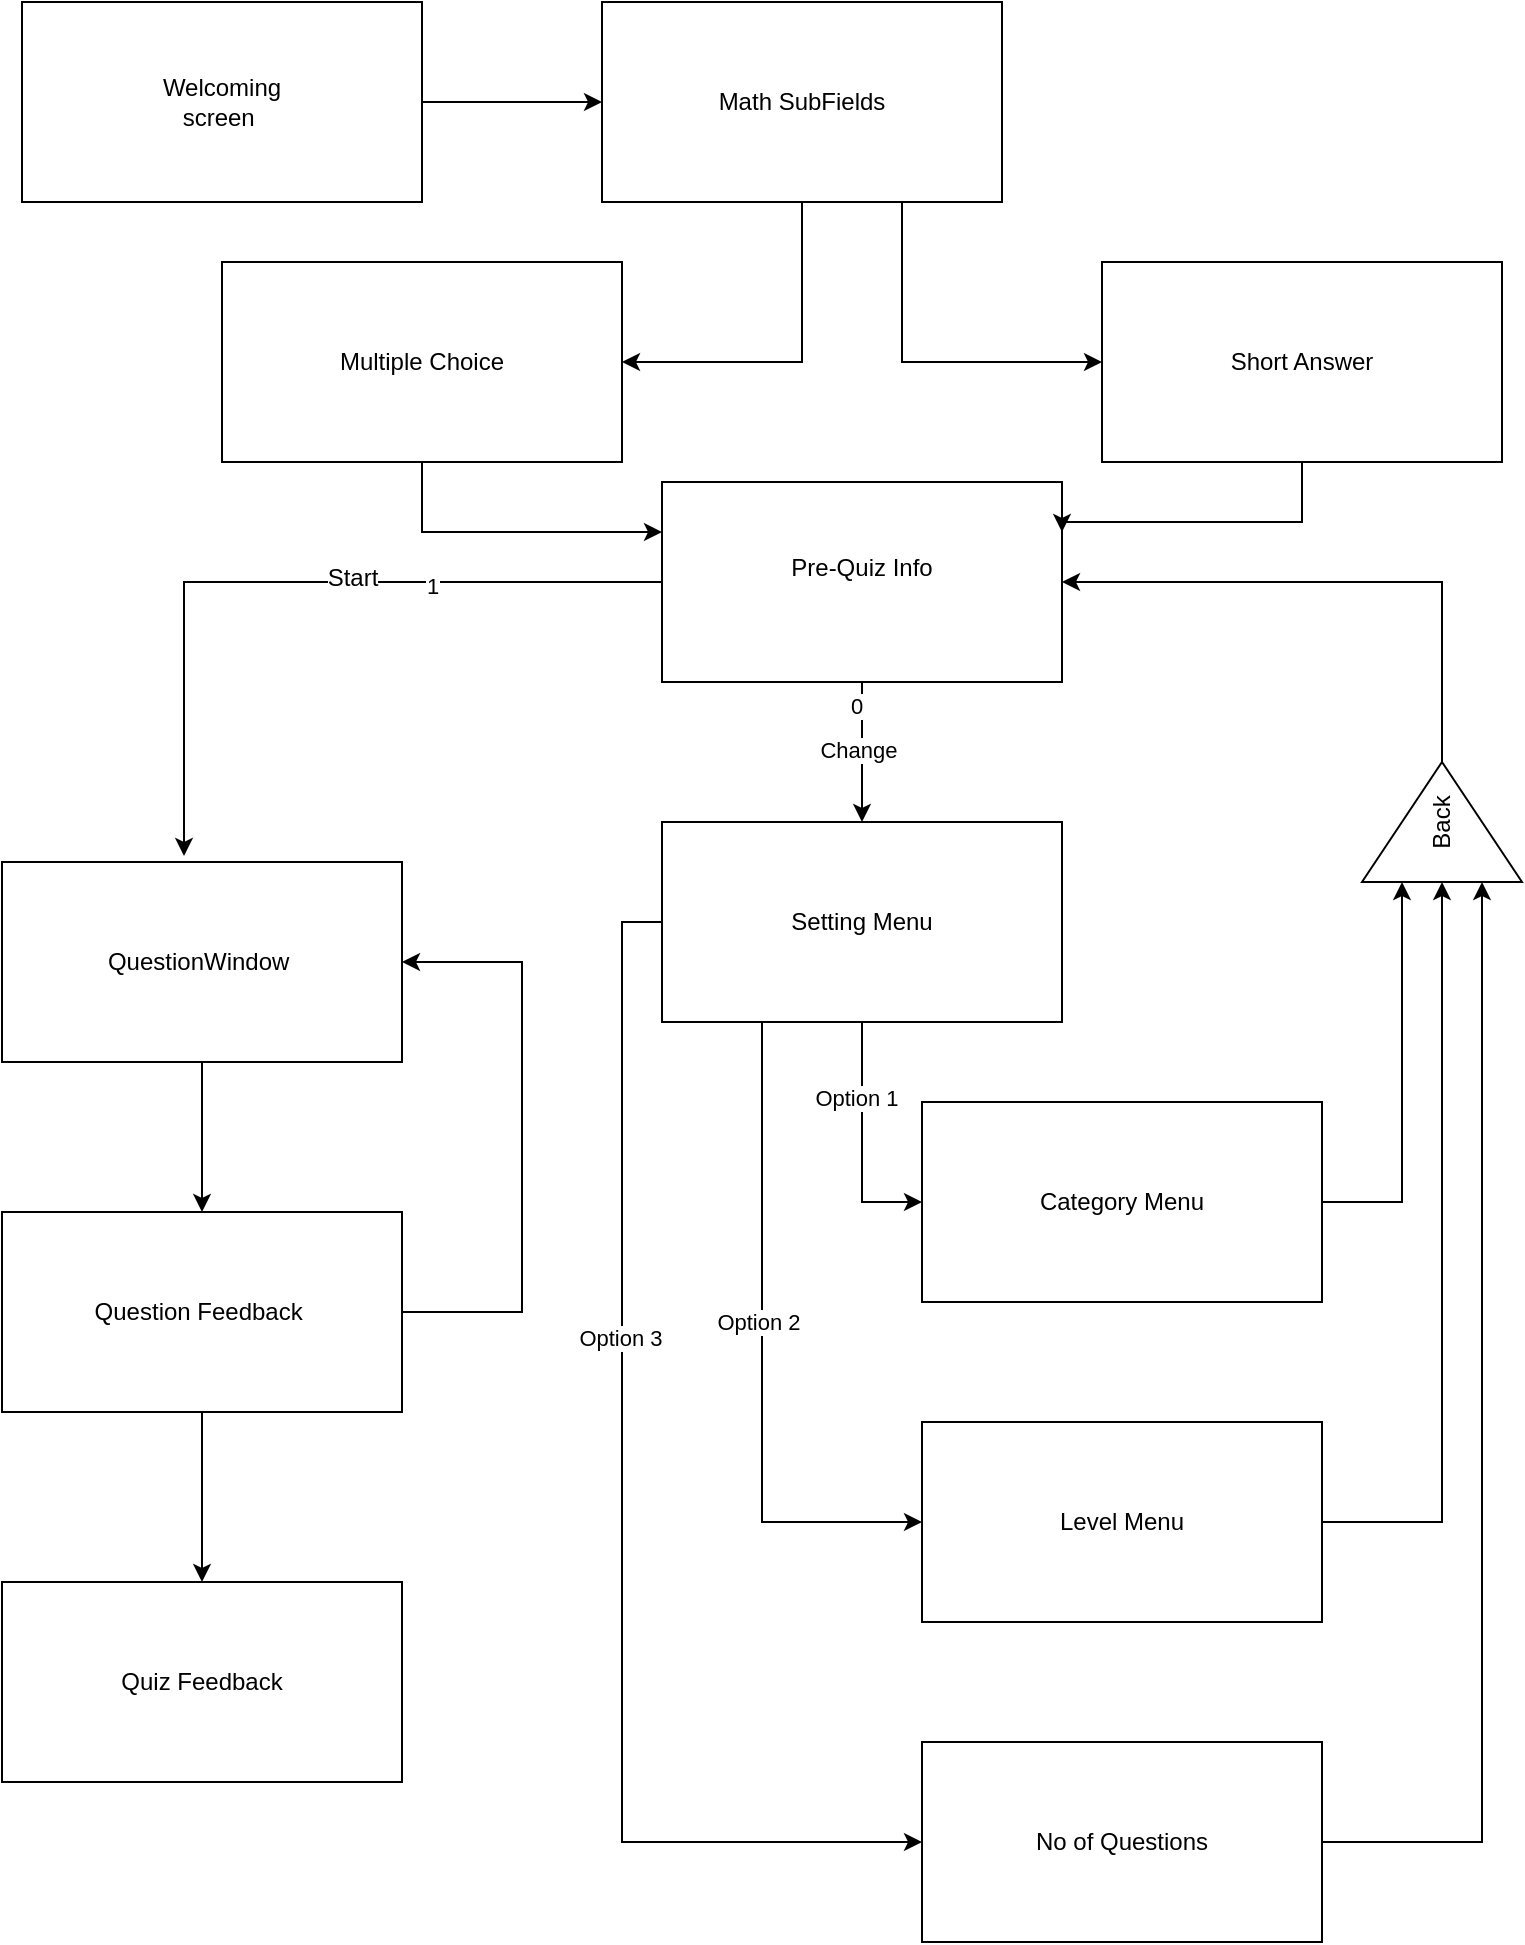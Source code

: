 <mxfile version="24.0.4" type="device">
  <diagram name="Page-1" id="HJFAk_hg7t-1f92RXwt0">
    <mxGraphModel dx="1434" dy="843" grid="1" gridSize="10" guides="1" tooltips="1" connect="1" arrows="1" fold="1" page="1" pageScale="1" pageWidth="827" pageHeight="1169" math="0" shadow="0">
      <root>
        <mxCell id="0" />
        <mxCell id="1" parent="0" />
        <mxCell id="1X_Ou-ZfoOHERnp9HSPD-5" style="edgeStyle=orthogonalEdgeStyle;rounded=0;orthogonalLoop=1;jettySize=auto;html=1;exitX=1;exitY=0.5;exitDx=0;exitDy=0;entryX=0;entryY=0.5;entryDx=0;entryDy=0;" parent="1" source="uvaL3Q8KecOu17S8fbjV-1" target="1X_Ou-ZfoOHERnp9HSPD-3" edge="1">
          <mxGeometry relative="1" as="geometry" />
        </mxCell>
        <mxCell id="uvaL3Q8KecOu17S8fbjV-1" value="" style="rounded=0;whiteSpace=wrap;html=1;" parent="1" vertex="1">
          <mxGeometry x="20" y="20" width="200" height="100" as="geometry" />
        </mxCell>
        <mxCell id="uvaL3Q8KecOu17S8fbjV-2" value="Welcoming screen&amp;nbsp;" style="text;html=1;align=center;verticalAlign=middle;whiteSpace=wrap;rounded=0;" parent="1" vertex="1">
          <mxGeometry x="90" y="55" width="60" height="30" as="geometry" />
        </mxCell>
        <mxCell id="uvaL3Q8KecOu17S8fbjV-15" style="edgeStyle=orthogonalEdgeStyle;rounded=0;orthogonalLoop=1;jettySize=auto;html=1;exitX=0.5;exitY=1;exitDx=0;exitDy=0;" parent="1" source="uvaL3Q8KecOu17S8fbjV-4" target="uvaL3Q8KecOu17S8fbjV-14" edge="1">
          <mxGeometry relative="1" as="geometry" />
        </mxCell>
        <mxCell id="uvaL3Q8KecOu17S8fbjV-16" value="Change" style="edgeLabel;html=1;align=center;verticalAlign=middle;resizable=0;points=[];" parent="uvaL3Q8KecOu17S8fbjV-15" vertex="1" connectable="0">
          <mxGeometry x="-0.025" y="-2" relative="1" as="geometry">
            <mxPoint as="offset" />
          </mxGeometry>
        </mxCell>
        <mxCell id="uvaL3Q8KecOu17S8fbjV-32" value="0" style="edgeLabel;html=1;align=center;verticalAlign=middle;resizable=0;points=[];" parent="uvaL3Q8KecOu17S8fbjV-15" vertex="1" connectable="0">
          <mxGeometry x="-0.657" y="-3" relative="1" as="geometry">
            <mxPoint as="offset" />
          </mxGeometry>
        </mxCell>
        <mxCell id="uvaL3Q8KecOu17S8fbjV-4" value="Pre-Quiz Info&lt;div&gt;&lt;br&gt;&lt;/div&gt;" style="rounded=0;whiteSpace=wrap;html=1;" parent="1" vertex="1">
          <mxGeometry x="340" y="260" width="200" height="100" as="geometry" />
        </mxCell>
        <mxCell id="uvaL3Q8KecOu17S8fbjV-10" style="edgeStyle=orthogonalEdgeStyle;rounded=0;orthogonalLoop=1;jettySize=auto;html=1;exitX=0.5;exitY=1;exitDx=0;exitDy=0;" parent="1" source="uvaL3Q8KecOu17S8fbjV-6" target="uvaL3Q8KecOu17S8fbjV-9" edge="1">
          <mxGeometry relative="1" as="geometry" />
        </mxCell>
        <mxCell id="uvaL3Q8KecOu17S8fbjV-6" value="QuestionWindow&amp;nbsp;" style="rounded=0;whiteSpace=wrap;html=1;" parent="1" vertex="1">
          <mxGeometry x="10" y="450" width="200" height="100" as="geometry" />
        </mxCell>
        <mxCell id="uvaL3Q8KecOu17S8fbjV-7" style="edgeStyle=orthogonalEdgeStyle;rounded=0;orthogonalLoop=1;jettySize=auto;html=1;exitX=0;exitY=0.5;exitDx=0;exitDy=0;entryX=0.455;entryY=-0.03;entryDx=0;entryDy=0;entryPerimeter=0;" parent="1" source="uvaL3Q8KecOu17S8fbjV-4" target="uvaL3Q8KecOu17S8fbjV-6" edge="1">
          <mxGeometry relative="1" as="geometry" />
        </mxCell>
        <mxCell id="uvaL3Q8KecOu17S8fbjV-8" value="&lt;font style=&quot;font-size: 12px;&quot;&gt;Start&lt;/font&gt;" style="edgeLabel;html=1;align=center;verticalAlign=middle;resizable=0;points=[];" parent="uvaL3Q8KecOu17S8fbjV-7" vertex="1" connectable="0">
          <mxGeometry x="-0.174" y="-2" relative="1" as="geometry">
            <mxPoint as="offset" />
          </mxGeometry>
        </mxCell>
        <mxCell id="uvaL3Q8KecOu17S8fbjV-31" value="1" style="edgeLabel;html=1;align=center;verticalAlign=middle;resizable=0;points=[];" parent="uvaL3Q8KecOu17S8fbjV-7" vertex="1" connectable="0">
          <mxGeometry x="-0.388" y="2" relative="1" as="geometry">
            <mxPoint as="offset" />
          </mxGeometry>
        </mxCell>
        <mxCell id="uvaL3Q8KecOu17S8fbjV-11" style="edgeStyle=orthogonalEdgeStyle;rounded=0;orthogonalLoop=1;jettySize=auto;html=1;exitX=1;exitY=0.5;exitDx=0;exitDy=0;entryX=1;entryY=0.5;entryDx=0;entryDy=0;" parent="1" source="uvaL3Q8KecOu17S8fbjV-9" target="uvaL3Q8KecOu17S8fbjV-6" edge="1">
          <mxGeometry relative="1" as="geometry">
            <Array as="points">
              <mxPoint x="270" y="675" />
              <mxPoint x="270" y="500" />
            </Array>
          </mxGeometry>
        </mxCell>
        <mxCell id="uvaL3Q8KecOu17S8fbjV-13" style="edgeStyle=orthogonalEdgeStyle;rounded=0;orthogonalLoop=1;jettySize=auto;html=1;exitX=0.5;exitY=1;exitDx=0;exitDy=0;entryX=0.5;entryY=0;entryDx=0;entryDy=0;" parent="1" source="uvaL3Q8KecOu17S8fbjV-9" target="uvaL3Q8KecOu17S8fbjV-12" edge="1">
          <mxGeometry relative="1" as="geometry" />
        </mxCell>
        <mxCell id="uvaL3Q8KecOu17S8fbjV-9" value="Question Feedback&amp;nbsp;" style="rounded=0;whiteSpace=wrap;html=1;" parent="1" vertex="1">
          <mxGeometry x="10" y="625" width="200" height="100" as="geometry" />
        </mxCell>
        <mxCell id="uvaL3Q8KecOu17S8fbjV-12" value="Quiz Feedback" style="rounded=0;whiteSpace=wrap;html=1;" parent="1" vertex="1">
          <mxGeometry x="10" y="810" width="200" height="100" as="geometry" />
        </mxCell>
        <mxCell id="uvaL3Q8KecOu17S8fbjV-20" style="edgeStyle=orthogonalEdgeStyle;rounded=0;orthogonalLoop=1;jettySize=auto;html=1;exitX=0.5;exitY=1;exitDx=0;exitDy=0;entryX=0;entryY=0.5;entryDx=0;entryDy=0;" parent="1" source="uvaL3Q8KecOu17S8fbjV-14" target="uvaL3Q8KecOu17S8fbjV-17" edge="1">
          <mxGeometry relative="1" as="geometry" />
        </mxCell>
        <mxCell id="uvaL3Q8KecOu17S8fbjV-23" value="Option 1" style="edgeLabel;html=1;align=center;verticalAlign=middle;resizable=0;points=[];" parent="uvaL3Q8KecOu17S8fbjV-20" vertex="1" connectable="0">
          <mxGeometry x="-0.367" y="-3" relative="1" as="geometry">
            <mxPoint as="offset" />
          </mxGeometry>
        </mxCell>
        <mxCell id="uvaL3Q8KecOu17S8fbjV-21" style="edgeStyle=orthogonalEdgeStyle;rounded=0;orthogonalLoop=1;jettySize=auto;html=1;exitX=0.25;exitY=1;exitDx=0;exitDy=0;entryX=0;entryY=0.5;entryDx=0;entryDy=0;" parent="1" source="uvaL3Q8KecOu17S8fbjV-14" target="uvaL3Q8KecOu17S8fbjV-18" edge="1">
          <mxGeometry relative="1" as="geometry" />
        </mxCell>
        <mxCell id="uvaL3Q8KecOu17S8fbjV-24" value="Option 2" style="edgeLabel;html=1;align=center;verticalAlign=middle;resizable=0;points=[];" parent="uvaL3Q8KecOu17S8fbjV-21" vertex="1" connectable="0">
          <mxGeometry x="-0.018" y="-2" relative="1" as="geometry">
            <mxPoint y="-12" as="offset" />
          </mxGeometry>
        </mxCell>
        <mxCell id="uvaL3Q8KecOu17S8fbjV-22" style="edgeStyle=orthogonalEdgeStyle;rounded=0;orthogonalLoop=1;jettySize=auto;html=1;exitX=0;exitY=0.5;exitDx=0;exitDy=0;entryX=0;entryY=0.5;entryDx=0;entryDy=0;" parent="1" source="uvaL3Q8KecOu17S8fbjV-14" target="uvaL3Q8KecOu17S8fbjV-19" edge="1">
          <mxGeometry relative="1" as="geometry" />
        </mxCell>
        <mxCell id="uvaL3Q8KecOu17S8fbjV-25" value="Option 3" style="edgeLabel;html=1;align=center;verticalAlign=middle;resizable=0;points=[];" parent="uvaL3Q8KecOu17S8fbjV-22" vertex="1" connectable="0">
          <mxGeometry x="-0.278" y="-1" relative="1" as="geometry">
            <mxPoint as="offset" />
          </mxGeometry>
        </mxCell>
        <mxCell id="uvaL3Q8KecOu17S8fbjV-14" value="Setting Menu" style="rounded=0;whiteSpace=wrap;html=1;" parent="1" vertex="1">
          <mxGeometry x="340" y="430" width="200" height="100" as="geometry" />
        </mxCell>
        <mxCell id="uvaL3Q8KecOu17S8fbjV-27" style="edgeStyle=orthogonalEdgeStyle;rounded=0;orthogonalLoop=1;jettySize=auto;html=1;exitX=1;exitY=0.5;exitDx=0;exitDy=0;entryX=0;entryY=0.25;entryDx=0;entryDy=0;" parent="1" source="uvaL3Q8KecOu17S8fbjV-17" target="uvaL3Q8KecOu17S8fbjV-26" edge="1">
          <mxGeometry relative="1" as="geometry" />
        </mxCell>
        <mxCell id="uvaL3Q8KecOu17S8fbjV-17" value="Category Menu" style="rounded=0;whiteSpace=wrap;html=1;" parent="1" vertex="1">
          <mxGeometry x="470" y="570" width="200" height="100" as="geometry" />
        </mxCell>
        <mxCell id="uvaL3Q8KecOu17S8fbjV-28" style="edgeStyle=orthogonalEdgeStyle;rounded=0;orthogonalLoop=1;jettySize=auto;html=1;exitX=1;exitY=0.5;exitDx=0;exitDy=0;entryX=0;entryY=0.5;entryDx=0;entryDy=0;" parent="1" source="uvaL3Q8KecOu17S8fbjV-18" target="uvaL3Q8KecOu17S8fbjV-26" edge="1">
          <mxGeometry relative="1" as="geometry" />
        </mxCell>
        <mxCell id="uvaL3Q8KecOu17S8fbjV-18" value="Level Menu" style="rounded=0;whiteSpace=wrap;html=1;" parent="1" vertex="1">
          <mxGeometry x="470" y="730" width="200" height="100" as="geometry" />
        </mxCell>
        <mxCell id="uvaL3Q8KecOu17S8fbjV-29" style="edgeStyle=orthogonalEdgeStyle;rounded=0;orthogonalLoop=1;jettySize=auto;html=1;exitX=1;exitY=0.5;exitDx=0;exitDy=0;entryX=0;entryY=0.75;entryDx=0;entryDy=0;" parent="1" source="uvaL3Q8KecOu17S8fbjV-19" target="uvaL3Q8KecOu17S8fbjV-26" edge="1">
          <mxGeometry relative="1" as="geometry" />
        </mxCell>
        <mxCell id="uvaL3Q8KecOu17S8fbjV-19" value="No of Questions" style="rounded=0;whiteSpace=wrap;html=1;" parent="1" vertex="1">
          <mxGeometry x="470" y="890" width="200" height="100" as="geometry" />
        </mxCell>
        <mxCell id="uvaL3Q8KecOu17S8fbjV-30" style="edgeStyle=orthogonalEdgeStyle;rounded=0;orthogonalLoop=1;jettySize=auto;html=1;exitX=1;exitY=0.5;exitDx=0;exitDy=0;entryX=1;entryY=0.5;entryDx=0;entryDy=0;" parent="1" source="uvaL3Q8KecOu17S8fbjV-26" target="uvaL3Q8KecOu17S8fbjV-4" edge="1">
          <mxGeometry relative="1" as="geometry" />
        </mxCell>
        <mxCell id="uvaL3Q8KecOu17S8fbjV-26" value="Back" style="triangle;whiteSpace=wrap;html=1;rotation=-90;" parent="1" vertex="1">
          <mxGeometry x="700" y="390" width="60" height="80" as="geometry" />
        </mxCell>
        <mxCell id="1X_Ou-ZfoOHERnp9HSPD-8" style="edgeStyle=orthogonalEdgeStyle;rounded=0;orthogonalLoop=1;jettySize=auto;html=1;exitX=0.75;exitY=1;exitDx=0;exitDy=0;entryX=0;entryY=0.5;entryDx=0;entryDy=0;" parent="1" source="1X_Ou-ZfoOHERnp9HSPD-3" target="1X_Ou-ZfoOHERnp9HSPD-4" edge="1">
          <mxGeometry relative="1" as="geometry" />
        </mxCell>
        <mxCell id="zbMMT1QUqGmM2TdmFMBa-3" style="edgeStyle=orthogonalEdgeStyle;rounded=0;orthogonalLoop=1;jettySize=auto;html=1;exitX=0.5;exitY=1;exitDx=0;exitDy=0;entryX=1;entryY=0.5;entryDx=0;entryDy=0;" edge="1" parent="1" source="1X_Ou-ZfoOHERnp9HSPD-3" target="zbMMT1QUqGmM2TdmFMBa-1">
          <mxGeometry relative="1" as="geometry" />
        </mxCell>
        <mxCell id="1X_Ou-ZfoOHERnp9HSPD-3" value="Math SubFields" style="rounded=0;whiteSpace=wrap;html=1;" parent="1" vertex="1">
          <mxGeometry x="310" y="20" width="200" height="100" as="geometry" />
        </mxCell>
        <mxCell id="zbMMT1QUqGmM2TdmFMBa-4" style="edgeStyle=orthogonalEdgeStyle;rounded=0;orthogonalLoop=1;jettySize=auto;html=1;exitX=0.5;exitY=1;exitDx=0;exitDy=0;entryX=1;entryY=0.25;entryDx=0;entryDy=0;" edge="1" parent="1" source="1X_Ou-ZfoOHERnp9HSPD-4" target="uvaL3Q8KecOu17S8fbjV-4">
          <mxGeometry relative="1" as="geometry">
            <Array as="points">
              <mxPoint x="660" y="280" />
              <mxPoint x="540" y="280" />
            </Array>
          </mxGeometry>
        </mxCell>
        <mxCell id="1X_Ou-ZfoOHERnp9HSPD-4" value="Short Answer" style="rounded=0;whiteSpace=wrap;html=1;" parent="1" vertex="1">
          <mxGeometry x="560" y="150" width="200" height="100" as="geometry" />
        </mxCell>
        <mxCell id="zbMMT1QUqGmM2TdmFMBa-5" style="edgeStyle=orthogonalEdgeStyle;rounded=0;orthogonalLoop=1;jettySize=auto;html=1;exitX=0.5;exitY=1;exitDx=0;exitDy=0;entryX=0;entryY=0.25;entryDx=0;entryDy=0;" edge="1" parent="1" source="zbMMT1QUqGmM2TdmFMBa-1" target="uvaL3Q8KecOu17S8fbjV-4">
          <mxGeometry relative="1" as="geometry" />
        </mxCell>
        <mxCell id="zbMMT1QUqGmM2TdmFMBa-1" value="Multiple Choice" style="rounded=0;whiteSpace=wrap;html=1;" vertex="1" parent="1">
          <mxGeometry x="120" y="150" width="200" height="100" as="geometry" />
        </mxCell>
      </root>
    </mxGraphModel>
  </diagram>
</mxfile>
